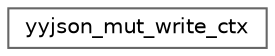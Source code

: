 digraph "类继承关系图"
{
 // LATEX_PDF_SIZE
  bgcolor="transparent";
  edge [fontname=Helvetica,fontsize=10,labelfontname=Helvetica,labelfontsize=10];
  node [fontname=Helvetica,fontsize=10,shape=box,height=0.2,width=0.4];
  rankdir="LR";
  Node0 [id="Node000000",label="yyjson_mut_write_ctx",height=0.2,width=0.4,color="grey40", fillcolor="white", style="filled",URL="$structyyjson__mut__write__ctx.html",tooltip=" "];
}

